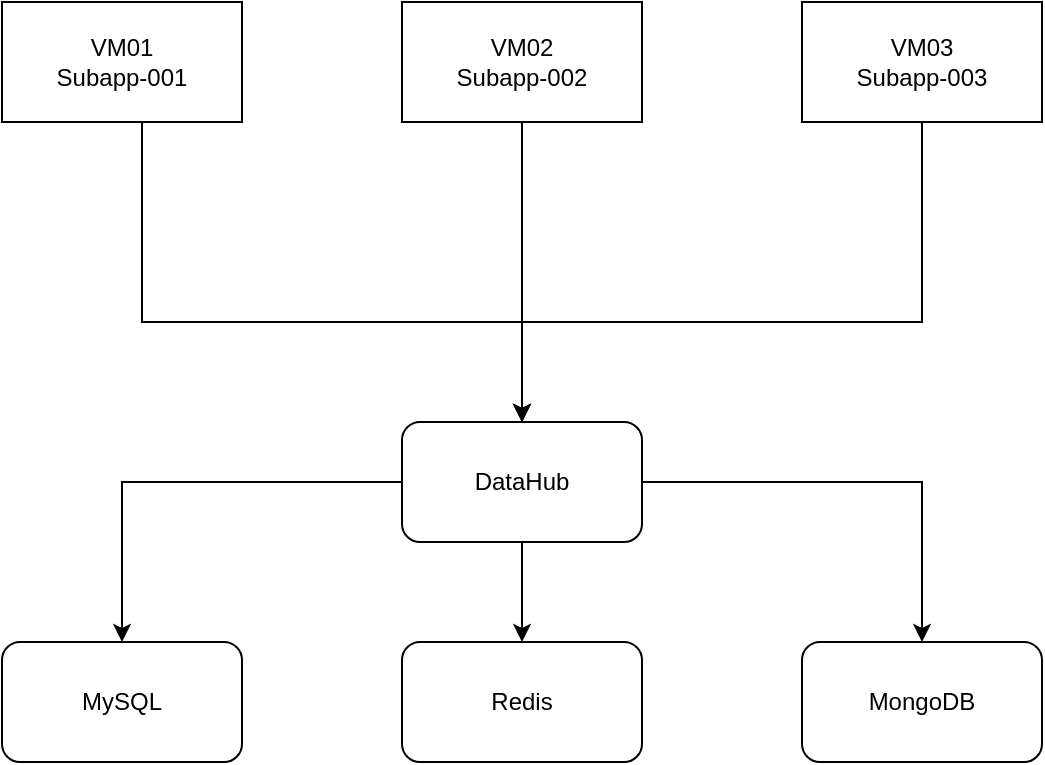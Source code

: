 <mxfile version="12.2.4" pages="1"><diagram id="CDUY8x79TxsLFl_Rahrz" name="Page-1"><mxGraphModel dx="622" dy="326" grid="1" gridSize="10" guides="1" tooltips="1" connect="1" arrows="1" fold="1" page="1" pageScale="1" pageWidth="850" pageHeight="1100" math="0" shadow="0"><root><mxCell id="0"/><mxCell id="1" parent="0"/><mxCell id="6" style="edgeStyle=orthogonalEdgeStyle;rounded=0;orthogonalLoop=1;jettySize=auto;html=1;entryX=0.5;entryY=0;entryDx=0;entryDy=0;" parent="1" source="2" target="5" edge="1"><mxGeometry relative="1" as="geometry"><Array as="points"><mxPoint x="90" y="250"/><mxPoint x="280" y="250"/></Array></mxGeometry></mxCell><mxCell id="2" value="VM01&lt;br&gt;Subapp-001" style="rounded=0;whiteSpace=wrap;html=1;" parent="1" vertex="1"><mxGeometry x="20" y="90" width="120" height="60" as="geometry"/></mxCell><mxCell id="7" style="edgeStyle=orthogonalEdgeStyle;rounded=0;orthogonalLoop=1;jettySize=auto;html=1;entryX=0.5;entryY=0;entryDx=0;entryDy=0;" parent="1" source="3" target="5" edge="1"><mxGeometry relative="1" as="geometry"/></mxCell><mxCell id="3" value="VM02&lt;br&gt;Subapp-002" style="rounded=0;whiteSpace=wrap;html=1;" parent="1" vertex="1"><mxGeometry x="220" y="90" width="120" height="60" as="geometry"/></mxCell><mxCell id="8" style="edgeStyle=orthogonalEdgeStyle;rounded=0;orthogonalLoop=1;jettySize=auto;html=1;entryX=0.5;entryY=0;entryDx=0;entryDy=0;" parent="1" source="4" target="5" edge="1"><mxGeometry relative="1" as="geometry"><Array as="points"><mxPoint x="480" y="250"/><mxPoint x="280" y="250"/></Array></mxGeometry></mxCell><mxCell id="4" value="VM03&lt;br&gt;Subapp-003" style="rounded=0;whiteSpace=wrap;html=1;" parent="1" vertex="1"><mxGeometry x="420" y="90" width="120" height="60" as="geometry"/></mxCell><mxCell id="12" value="" style="edgeStyle=orthogonalEdgeStyle;rounded=0;orthogonalLoop=1;jettySize=auto;html=1;" parent="1" source="5" target="10" edge="1"><mxGeometry relative="1" as="geometry"/></mxCell><mxCell id="13" style="edgeStyle=orthogonalEdgeStyle;rounded=0;orthogonalLoop=1;jettySize=auto;html=1;entryX=0.5;entryY=0;entryDx=0;entryDy=0;" parent="1" source="5" target="9" edge="1"><mxGeometry relative="1" as="geometry"/></mxCell><mxCell id="14" style="edgeStyle=orthogonalEdgeStyle;rounded=0;orthogonalLoop=1;jettySize=auto;html=1;entryX=0.5;entryY=0;entryDx=0;entryDy=0;" parent="1" source="5" target="11" edge="1"><mxGeometry relative="1" as="geometry"/></mxCell><mxCell id="5" value="DataHub" style="rounded=1;whiteSpace=wrap;html=1;" parent="1" vertex="1"><mxGeometry x="220" y="300" width="120" height="60" as="geometry"/></mxCell><mxCell id="9" value="MySQL" style="rounded=1;whiteSpace=wrap;html=1;" parent="1" vertex="1"><mxGeometry x="20" y="410" width="120" height="60" as="geometry"/></mxCell><mxCell id="10" value="Redis" style="rounded=1;whiteSpace=wrap;html=1;" parent="1" vertex="1"><mxGeometry x="220" y="410" width="120" height="60" as="geometry"/></mxCell><mxCell id="11" value="MongoDB" style="rounded=1;whiteSpace=wrap;html=1;" parent="1" vertex="1"><mxGeometry x="420" y="410" width="120" height="60" as="geometry"/></mxCell></root></mxGraphModel></diagram></mxfile>